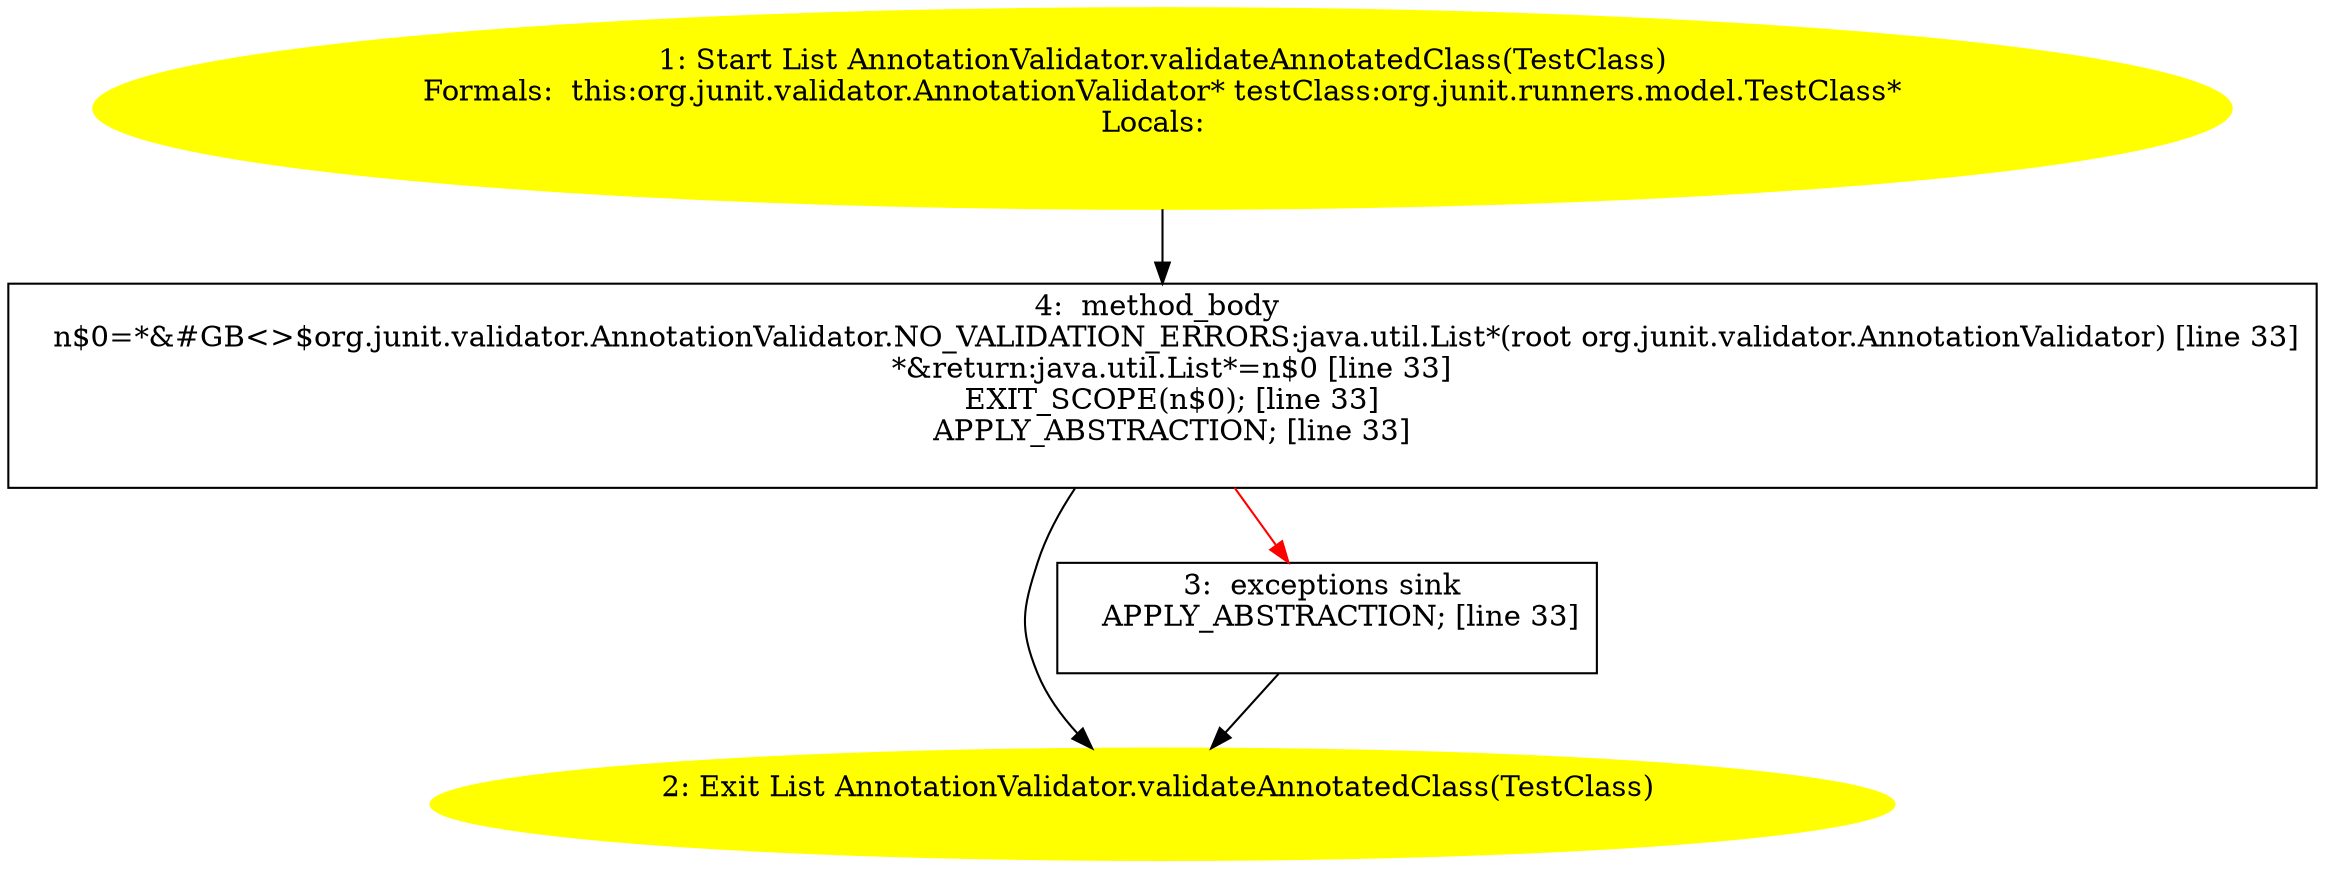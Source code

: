 /* @generated */
digraph cfg {
"org.junit.validator.AnnotationValidator.validateAnnotatedClass(org.junit.runners.model.TestClass):ja.d692cd1f94e3ab3da4355f9c78f55e00_1" [label="1: Start List AnnotationValidator.validateAnnotatedClass(TestClass)\nFormals:  this:org.junit.validator.AnnotationValidator* testClass:org.junit.runners.model.TestClass*\nLocals:  \n  " color=yellow style=filled]
	

	 "org.junit.validator.AnnotationValidator.validateAnnotatedClass(org.junit.runners.model.TestClass):ja.d692cd1f94e3ab3da4355f9c78f55e00_1" -> "org.junit.validator.AnnotationValidator.validateAnnotatedClass(org.junit.runners.model.TestClass):ja.d692cd1f94e3ab3da4355f9c78f55e00_4" ;
"org.junit.validator.AnnotationValidator.validateAnnotatedClass(org.junit.runners.model.TestClass):ja.d692cd1f94e3ab3da4355f9c78f55e00_2" [label="2: Exit List AnnotationValidator.validateAnnotatedClass(TestClass) \n  " color=yellow style=filled]
	

"org.junit.validator.AnnotationValidator.validateAnnotatedClass(org.junit.runners.model.TestClass):ja.d692cd1f94e3ab3da4355f9c78f55e00_3" [label="3:  exceptions sink \n   APPLY_ABSTRACTION; [line 33]\n " shape="box"]
	

	 "org.junit.validator.AnnotationValidator.validateAnnotatedClass(org.junit.runners.model.TestClass):ja.d692cd1f94e3ab3da4355f9c78f55e00_3" -> "org.junit.validator.AnnotationValidator.validateAnnotatedClass(org.junit.runners.model.TestClass):ja.d692cd1f94e3ab3da4355f9c78f55e00_2" ;
"org.junit.validator.AnnotationValidator.validateAnnotatedClass(org.junit.runners.model.TestClass):ja.d692cd1f94e3ab3da4355f9c78f55e00_4" [label="4:  method_body \n   n$0=*&#GB<>$org.junit.validator.AnnotationValidator.NO_VALIDATION_ERRORS:java.util.List*(root org.junit.validator.AnnotationValidator) [line 33]\n  *&return:java.util.List*=n$0 [line 33]\n  EXIT_SCOPE(n$0); [line 33]\n  APPLY_ABSTRACTION; [line 33]\n " shape="box"]
	

	 "org.junit.validator.AnnotationValidator.validateAnnotatedClass(org.junit.runners.model.TestClass):ja.d692cd1f94e3ab3da4355f9c78f55e00_4" -> "org.junit.validator.AnnotationValidator.validateAnnotatedClass(org.junit.runners.model.TestClass):ja.d692cd1f94e3ab3da4355f9c78f55e00_2" ;
	 "org.junit.validator.AnnotationValidator.validateAnnotatedClass(org.junit.runners.model.TestClass):ja.d692cd1f94e3ab3da4355f9c78f55e00_4" -> "org.junit.validator.AnnotationValidator.validateAnnotatedClass(org.junit.runners.model.TestClass):ja.d692cd1f94e3ab3da4355f9c78f55e00_3" [color="red" ];
}
